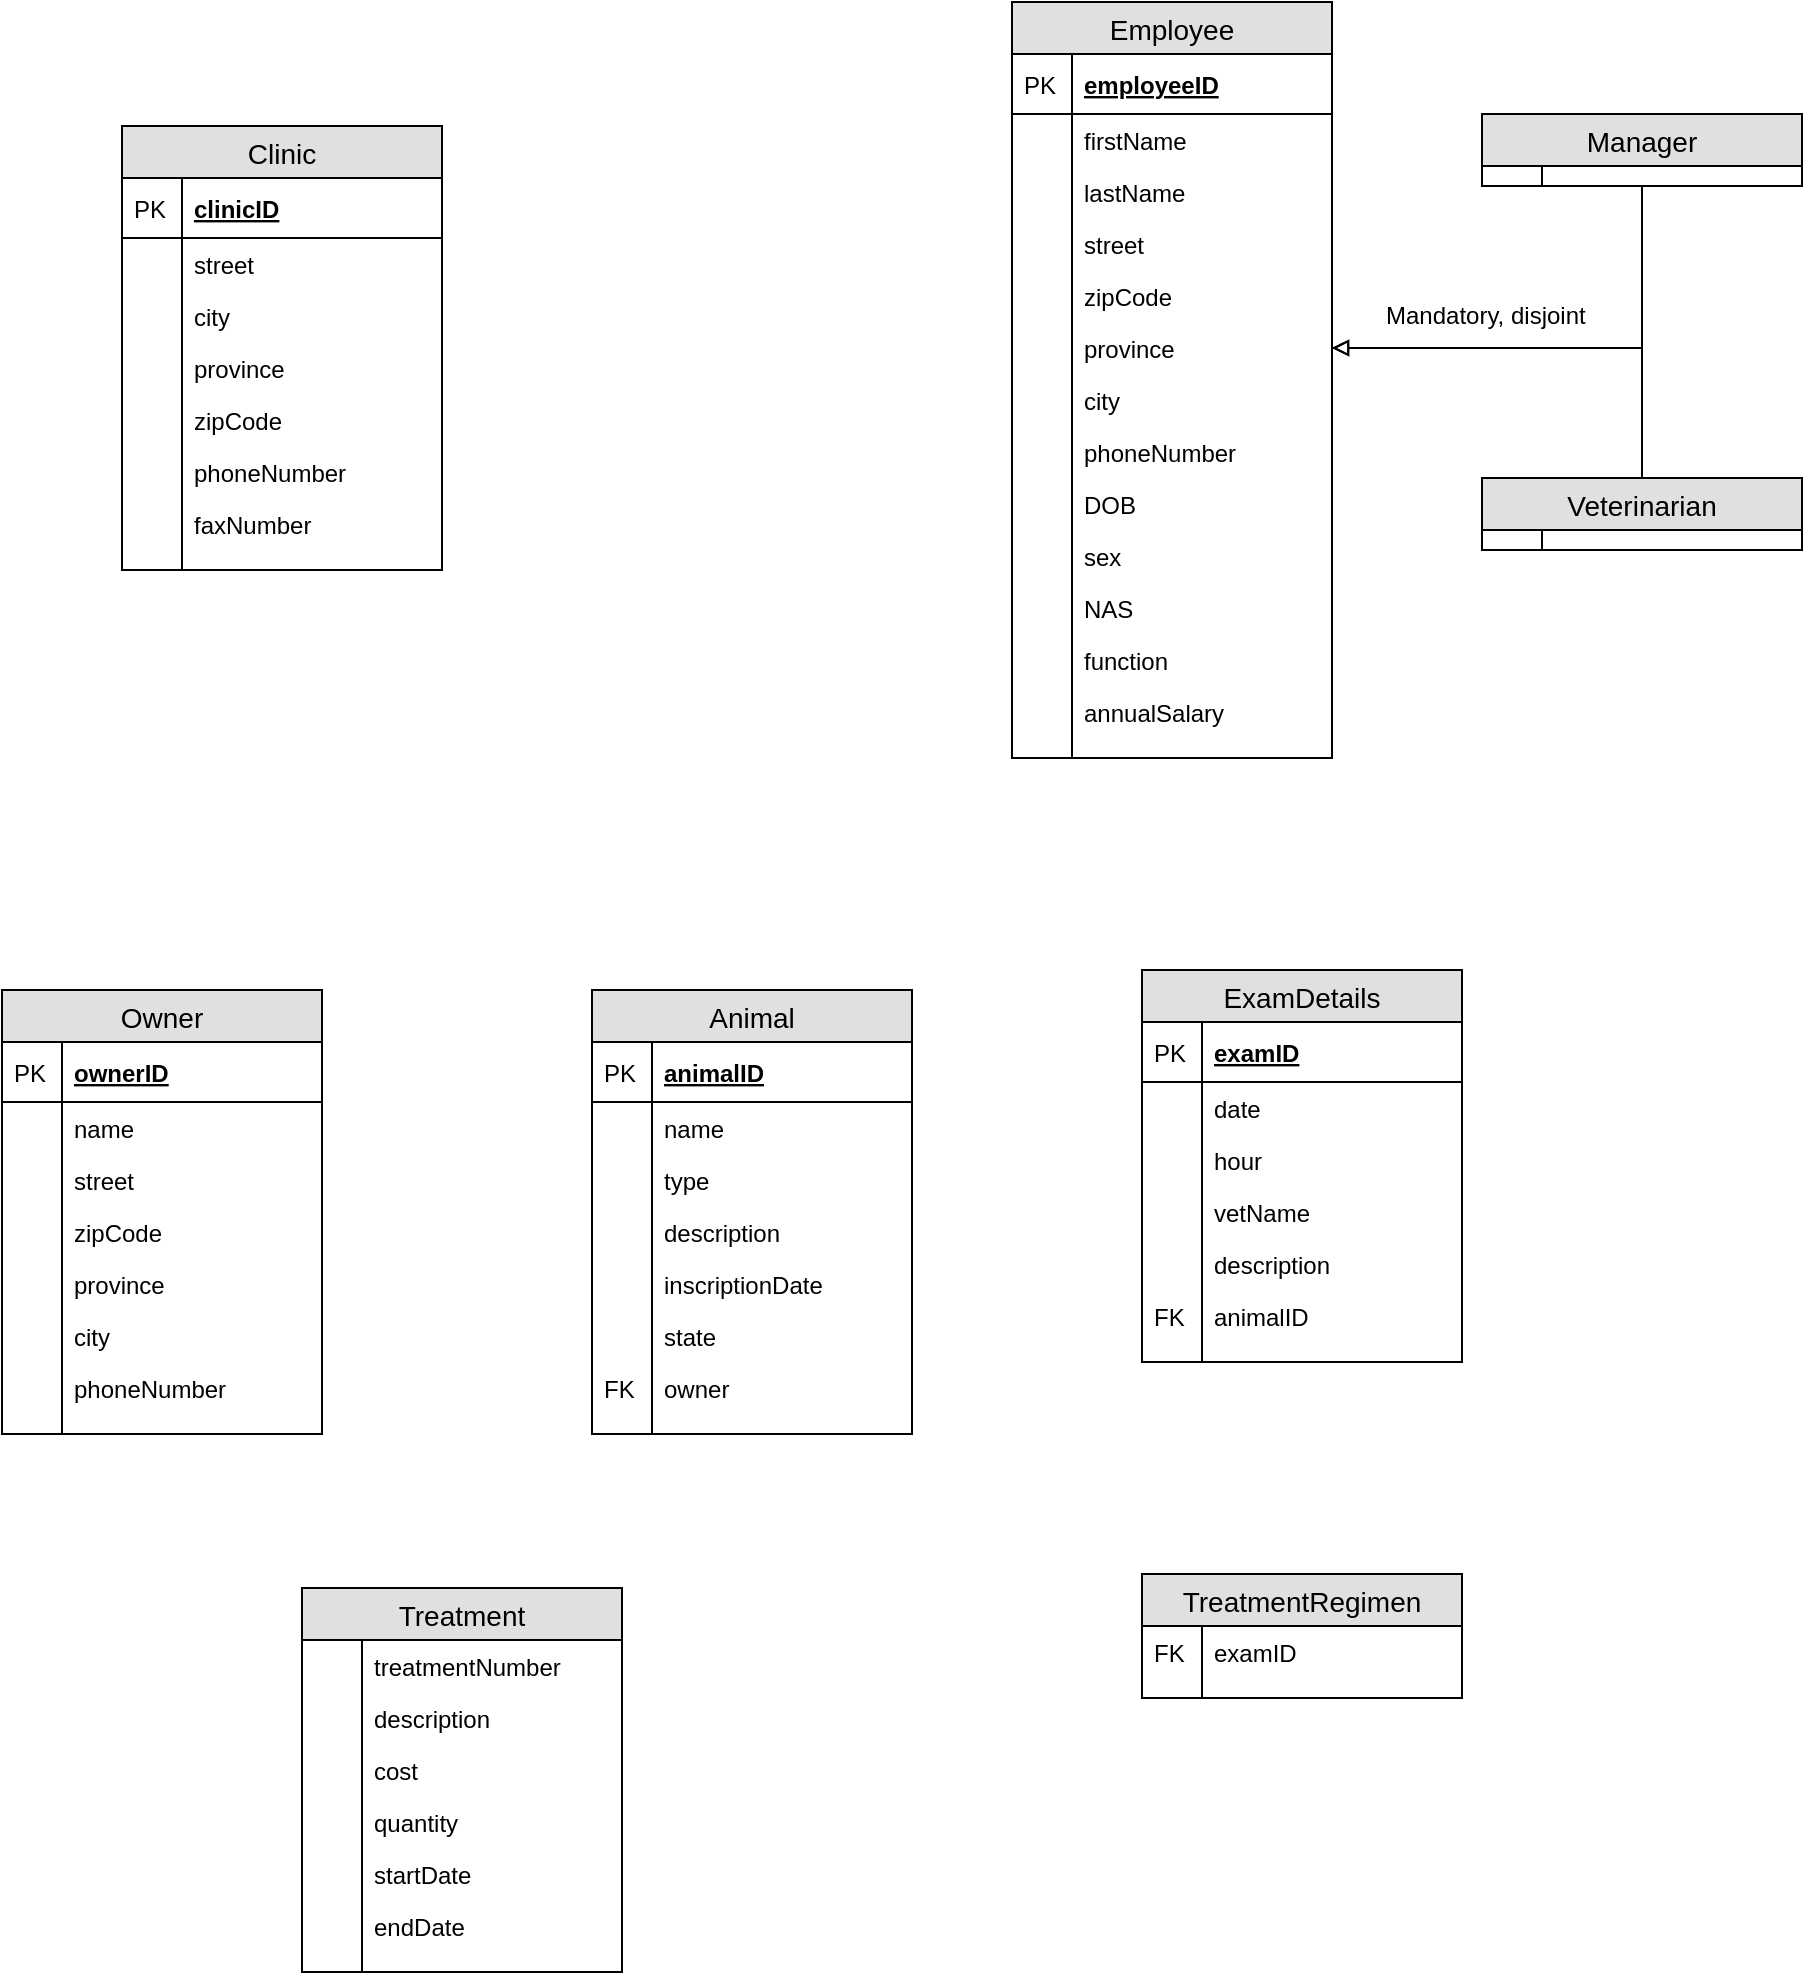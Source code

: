 <mxfile version="10.5.9" type="github"><diagram name="Page-1" id="2ca16b54-16f6-2749-3443-fa8db7711227"><mxGraphModel dx="1394" dy="811" grid="1" gridSize="10" guides="1" tooltips="1" connect="1" arrows="1" fold="1" page="1" pageScale="1" pageWidth="1100" pageHeight="850" background="#ffffff" math="0" shadow="0"><root><mxCell id="0"/><mxCell id="1" parent="0"/><mxCell id="NM40KZJ56kD3RxgdPv7q-42" value="Clinic" style="swimlane;fontStyle=0;childLayout=stackLayout;horizontal=1;startSize=26;fillColor=#e0e0e0;horizontalStack=0;resizeParent=1;resizeParentMax=0;resizeLast=0;collapsible=1;marginBottom=0;swimlaneFillColor=#ffffff;align=center;fontSize=14;" parent="1" vertex="1"><mxGeometry x="160" y="98" width="160" height="222" as="geometry"/></mxCell><mxCell id="NM40KZJ56kD3RxgdPv7q-43" value="clinicID" style="shape=partialRectangle;top=0;left=0;right=0;bottom=1;align=left;verticalAlign=middle;fillColor=none;spacingLeft=34;spacingRight=4;overflow=hidden;rotatable=0;points=[[0,0.5],[1,0.5]];portConstraint=eastwest;dropTarget=0;fontStyle=5;fontSize=12;" parent="NM40KZJ56kD3RxgdPv7q-42" vertex="1"><mxGeometry y="26" width="160" height="30" as="geometry"/></mxCell><mxCell id="NM40KZJ56kD3RxgdPv7q-44" value="PK" style="shape=partialRectangle;top=0;left=0;bottom=0;fillColor=none;align=left;verticalAlign=middle;spacingLeft=4;spacingRight=4;overflow=hidden;rotatable=0;points=[];portConstraint=eastwest;part=1;fontSize=12;" parent="NM40KZJ56kD3RxgdPv7q-43" vertex="1" connectable="0"><mxGeometry width="30" height="30" as="geometry"/></mxCell><mxCell id="NM40KZJ56kD3RxgdPv7q-45" value="street" style="shape=partialRectangle;top=0;left=0;right=0;bottom=0;align=left;verticalAlign=top;fillColor=none;spacingLeft=34;spacingRight=4;overflow=hidden;rotatable=0;points=[[0,0.5],[1,0.5]];portConstraint=eastwest;dropTarget=0;fontSize=12;" parent="NM40KZJ56kD3RxgdPv7q-42" vertex="1"><mxGeometry y="56" width="160" height="26" as="geometry"/></mxCell><mxCell id="NM40KZJ56kD3RxgdPv7q-46" value="" style="shape=partialRectangle;top=0;left=0;bottom=0;fillColor=none;align=left;verticalAlign=top;spacingLeft=4;spacingRight=4;overflow=hidden;rotatable=0;points=[];portConstraint=eastwest;part=1;fontSize=12;" parent="NM40KZJ56kD3RxgdPv7q-45" vertex="1" connectable="0"><mxGeometry width="30" height="26" as="geometry"/></mxCell><mxCell id="NM40KZJ56kD3RxgdPv7q-47" value="city" style="shape=partialRectangle;top=0;left=0;right=0;bottom=0;align=left;verticalAlign=top;fillColor=none;spacingLeft=34;spacingRight=4;overflow=hidden;rotatable=0;points=[[0,0.5],[1,0.5]];portConstraint=eastwest;dropTarget=0;fontSize=12;" parent="NM40KZJ56kD3RxgdPv7q-42" vertex="1"><mxGeometry y="82" width="160" height="26" as="geometry"/></mxCell><mxCell id="NM40KZJ56kD3RxgdPv7q-48" value="" style="shape=partialRectangle;top=0;left=0;bottom=0;fillColor=none;align=left;verticalAlign=top;spacingLeft=4;spacingRight=4;overflow=hidden;rotatable=0;points=[];portConstraint=eastwest;part=1;fontSize=12;" parent="NM40KZJ56kD3RxgdPv7q-47" vertex="1" connectable="0"><mxGeometry width="30" height="26" as="geometry"/></mxCell><mxCell id="NM40KZJ56kD3RxgdPv7q-49" value="province" style="shape=partialRectangle;top=0;left=0;right=0;bottom=0;align=left;verticalAlign=top;fillColor=none;spacingLeft=34;spacingRight=4;overflow=hidden;rotatable=0;points=[[0,0.5],[1,0.5]];portConstraint=eastwest;dropTarget=0;fontSize=12;" parent="NM40KZJ56kD3RxgdPv7q-42" vertex="1"><mxGeometry y="108" width="160" height="26" as="geometry"/></mxCell><mxCell id="NM40KZJ56kD3RxgdPv7q-50" value="" style="shape=partialRectangle;top=0;left=0;bottom=0;fillColor=none;align=left;verticalAlign=top;spacingLeft=4;spacingRight=4;overflow=hidden;rotatable=0;points=[];portConstraint=eastwest;part=1;fontSize=12;" parent="NM40KZJ56kD3RxgdPv7q-49" vertex="1" connectable="0"><mxGeometry width="30" height="26" as="geometry"/></mxCell><mxCell id="NM40KZJ56kD3RxgdPv7q-57" value="zipCode" style="shape=partialRectangle;top=0;left=0;right=0;bottom=0;align=left;verticalAlign=top;fillColor=none;spacingLeft=34;spacingRight=4;overflow=hidden;rotatable=0;points=[[0,0.5],[1,0.5]];portConstraint=eastwest;dropTarget=0;fontSize=12;" parent="NM40KZJ56kD3RxgdPv7q-42" vertex="1"><mxGeometry y="134" width="160" height="26" as="geometry"/></mxCell><mxCell id="NM40KZJ56kD3RxgdPv7q-58" value="" style="shape=partialRectangle;top=0;left=0;bottom=0;fillColor=none;align=left;verticalAlign=top;spacingLeft=4;spacingRight=4;overflow=hidden;rotatable=0;points=[];portConstraint=eastwest;part=1;fontSize=12;" parent="NM40KZJ56kD3RxgdPv7q-57" vertex="1" connectable="0"><mxGeometry width="30" height="26" as="geometry"/></mxCell><mxCell id="NM40KZJ56kD3RxgdPv7q-59" value="phoneNumber" style="shape=partialRectangle;top=0;left=0;right=0;bottom=0;align=left;verticalAlign=top;fillColor=none;spacingLeft=34;spacingRight=4;overflow=hidden;rotatable=0;points=[[0,0.5],[1,0.5]];portConstraint=eastwest;dropTarget=0;fontSize=12;" parent="NM40KZJ56kD3RxgdPv7q-42" vertex="1"><mxGeometry y="160" width="160" height="26" as="geometry"/></mxCell><mxCell id="NM40KZJ56kD3RxgdPv7q-60" value="" style="shape=partialRectangle;top=0;left=0;bottom=0;fillColor=none;align=left;verticalAlign=top;spacingLeft=4;spacingRight=4;overflow=hidden;rotatable=0;points=[];portConstraint=eastwest;part=1;fontSize=12;" parent="NM40KZJ56kD3RxgdPv7q-59" vertex="1" connectable="0"><mxGeometry width="30" height="26" as="geometry"/></mxCell><mxCell id="NM40KZJ56kD3RxgdPv7q-61" value="faxNumber" style="shape=partialRectangle;top=0;left=0;right=0;bottom=0;align=left;verticalAlign=top;fillColor=none;spacingLeft=34;spacingRight=4;overflow=hidden;rotatable=0;points=[[0,0.5],[1,0.5]];portConstraint=eastwest;dropTarget=0;fontSize=12;" parent="NM40KZJ56kD3RxgdPv7q-42" vertex="1"><mxGeometry y="186" width="160" height="26" as="geometry"/></mxCell><mxCell id="NM40KZJ56kD3RxgdPv7q-62" value="" style="shape=partialRectangle;top=0;left=0;bottom=0;fillColor=none;align=left;verticalAlign=top;spacingLeft=4;spacingRight=4;overflow=hidden;rotatable=0;points=[];portConstraint=eastwest;part=1;fontSize=12;" parent="NM40KZJ56kD3RxgdPv7q-61" vertex="1" connectable="0"><mxGeometry width="30" height="26" as="geometry"/></mxCell><mxCell id="NM40KZJ56kD3RxgdPv7q-51" value="" style="shape=partialRectangle;top=0;left=0;right=0;bottom=0;align=left;verticalAlign=top;fillColor=none;spacingLeft=34;spacingRight=4;overflow=hidden;rotatable=0;points=[[0,0.5],[1,0.5]];portConstraint=eastwest;dropTarget=0;fontSize=12;" parent="NM40KZJ56kD3RxgdPv7q-42" vertex="1"><mxGeometry y="212" width="160" height="10" as="geometry"/></mxCell><mxCell id="NM40KZJ56kD3RxgdPv7q-52" value="" style="shape=partialRectangle;top=0;left=0;bottom=0;fillColor=none;align=left;verticalAlign=top;spacingLeft=4;spacingRight=4;overflow=hidden;rotatable=0;points=[];portConstraint=eastwest;part=1;fontSize=12;" parent="NM40KZJ56kD3RxgdPv7q-51" vertex="1" connectable="0"><mxGeometry width="30" height="10" as="geometry"/></mxCell><mxCell id="NM40KZJ56kD3RxgdPv7q-63" value="Employee" style="swimlane;fontStyle=0;childLayout=stackLayout;horizontal=1;startSize=26;fillColor=#e0e0e0;horizontalStack=0;resizeParent=1;resizeParentMax=0;resizeLast=0;collapsible=1;marginBottom=0;swimlaneFillColor=#ffffff;align=center;fontSize=14;" parent="1" vertex="1"><mxGeometry x="605" y="36" width="160" height="378" as="geometry"/></mxCell><mxCell id="NM40KZJ56kD3RxgdPv7q-64" value="employeeID" style="shape=partialRectangle;top=0;left=0;right=0;bottom=1;align=left;verticalAlign=middle;fillColor=none;spacingLeft=34;spacingRight=4;overflow=hidden;rotatable=0;points=[[0,0.5],[1,0.5]];portConstraint=eastwest;dropTarget=0;fontStyle=5;fontSize=12;" parent="NM40KZJ56kD3RxgdPv7q-63" vertex="1"><mxGeometry y="26" width="160" height="30" as="geometry"/></mxCell><mxCell id="NM40KZJ56kD3RxgdPv7q-65" value="PK" style="shape=partialRectangle;top=0;left=0;bottom=0;fillColor=none;align=left;verticalAlign=middle;spacingLeft=4;spacingRight=4;overflow=hidden;rotatable=0;points=[];portConstraint=eastwest;part=1;fontSize=12;" parent="NM40KZJ56kD3RxgdPv7q-64" vertex="1" connectable="0"><mxGeometry width="30" height="30" as="geometry"/></mxCell><mxCell id="NM40KZJ56kD3RxgdPv7q-66" value="firstName" style="shape=partialRectangle;top=0;left=0;right=0;bottom=0;align=left;verticalAlign=top;fillColor=none;spacingLeft=34;spacingRight=4;overflow=hidden;rotatable=0;points=[[0,0.5],[1,0.5]];portConstraint=eastwest;dropTarget=0;fontSize=12;" parent="NM40KZJ56kD3RxgdPv7q-63" vertex="1"><mxGeometry y="56" width="160" height="26" as="geometry"/></mxCell><mxCell id="NM40KZJ56kD3RxgdPv7q-67" value="" style="shape=partialRectangle;top=0;left=0;bottom=0;fillColor=none;align=left;verticalAlign=top;spacingLeft=4;spacingRight=4;overflow=hidden;rotatable=0;points=[];portConstraint=eastwest;part=1;fontSize=12;" parent="NM40KZJ56kD3RxgdPv7q-66" vertex="1" connectable="0"><mxGeometry width="30" height="26" as="geometry"/></mxCell><mxCell id="NM40KZJ56kD3RxgdPv7q-68" value="lastName" style="shape=partialRectangle;top=0;left=0;right=0;bottom=0;align=left;verticalAlign=top;fillColor=none;spacingLeft=34;spacingRight=4;overflow=hidden;rotatable=0;points=[[0,0.5],[1,0.5]];portConstraint=eastwest;dropTarget=0;fontSize=12;" parent="NM40KZJ56kD3RxgdPv7q-63" vertex="1"><mxGeometry y="82" width="160" height="26" as="geometry"/></mxCell><mxCell id="NM40KZJ56kD3RxgdPv7q-69" value="" style="shape=partialRectangle;top=0;left=0;bottom=0;fillColor=none;align=left;verticalAlign=top;spacingLeft=4;spacingRight=4;overflow=hidden;rotatable=0;points=[];portConstraint=eastwest;part=1;fontSize=12;" parent="NM40KZJ56kD3RxgdPv7q-68" vertex="1" connectable="0"><mxGeometry width="30" height="26" as="geometry"/></mxCell><mxCell id="NM40KZJ56kD3RxgdPv7q-74" value="street" style="shape=partialRectangle;top=0;left=0;right=0;bottom=0;align=left;verticalAlign=top;fillColor=none;spacingLeft=34;spacingRight=4;overflow=hidden;rotatable=0;points=[[0,0.5],[1,0.5]];portConstraint=eastwest;dropTarget=0;fontSize=12;" parent="NM40KZJ56kD3RxgdPv7q-63" vertex="1"><mxGeometry y="108" width="160" height="26" as="geometry"/></mxCell><mxCell id="NM40KZJ56kD3RxgdPv7q-75" value="" style="shape=partialRectangle;top=0;left=0;bottom=0;fillColor=none;align=left;verticalAlign=top;spacingLeft=4;spacingRight=4;overflow=hidden;rotatable=0;points=[];portConstraint=eastwest;part=1;fontSize=12;" parent="NM40KZJ56kD3RxgdPv7q-74" vertex="1" connectable="0"><mxGeometry width="30" height="26" as="geometry"/></mxCell><mxCell id="NM40KZJ56kD3RxgdPv7q-80" value="zipCode" style="shape=partialRectangle;top=0;left=0;right=0;bottom=0;align=left;verticalAlign=top;fillColor=none;spacingLeft=34;spacingRight=4;overflow=hidden;rotatable=0;points=[[0,0.5],[1,0.5]];portConstraint=eastwest;dropTarget=0;fontSize=12;" parent="NM40KZJ56kD3RxgdPv7q-63" vertex="1"><mxGeometry y="134" width="160" height="26" as="geometry"/></mxCell><mxCell id="NM40KZJ56kD3RxgdPv7q-81" value="" style="shape=partialRectangle;top=0;left=0;bottom=0;fillColor=none;align=left;verticalAlign=top;spacingLeft=4;spacingRight=4;overflow=hidden;rotatable=0;points=[];portConstraint=eastwest;part=1;fontSize=12;" parent="NM40KZJ56kD3RxgdPv7q-80" vertex="1" connectable="0"><mxGeometry width="30" height="26" as="geometry"/></mxCell><mxCell id="NM40KZJ56kD3RxgdPv7q-78" value="province" style="shape=partialRectangle;top=0;left=0;right=0;bottom=0;align=left;verticalAlign=top;fillColor=none;spacingLeft=34;spacingRight=4;overflow=hidden;rotatable=0;points=[[0,0.5],[1,0.5]];portConstraint=eastwest;dropTarget=0;fontSize=12;" parent="NM40KZJ56kD3RxgdPv7q-63" vertex="1"><mxGeometry y="160" width="160" height="26" as="geometry"/></mxCell><mxCell id="NM40KZJ56kD3RxgdPv7q-79" value="" style="shape=partialRectangle;top=0;left=0;bottom=0;fillColor=none;align=left;verticalAlign=top;spacingLeft=4;spacingRight=4;overflow=hidden;rotatable=0;points=[];portConstraint=eastwest;part=1;fontSize=12;" parent="NM40KZJ56kD3RxgdPv7q-78" vertex="1" connectable="0"><mxGeometry width="30" height="26" as="geometry"/></mxCell><mxCell id="NM40KZJ56kD3RxgdPv7q-76" value="city" style="shape=partialRectangle;top=0;left=0;right=0;bottom=0;align=left;verticalAlign=top;fillColor=none;spacingLeft=34;spacingRight=4;overflow=hidden;rotatable=0;points=[[0,0.5],[1,0.5]];portConstraint=eastwest;dropTarget=0;fontSize=12;" parent="NM40KZJ56kD3RxgdPv7q-63" vertex="1"><mxGeometry y="186" width="160" height="26" as="geometry"/></mxCell><mxCell id="NM40KZJ56kD3RxgdPv7q-77" value="" style="shape=partialRectangle;top=0;left=0;bottom=0;fillColor=none;align=left;verticalAlign=top;spacingLeft=4;spacingRight=4;overflow=hidden;rotatable=0;points=[];portConstraint=eastwest;part=1;fontSize=12;" parent="NM40KZJ56kD3RxgdPv7q-76" vertex="1" connectable="0"><mxGeometry width="30" height="26" as="geometry"/></mxCell><mxCell id="NM40KZJ56kD3RxgdPv7q-70" value="phoneNumber" style="shape=partialRectangle;top=0;left=0;right=0;bottom=0;align=left;verticalAlign=top;fillColor=none;spacingLeft=34;spacingRight=4;overflow=hidden;rotatable=0;points=[[0,0.5],[1,0.5]];portConstraint=eastwest;dropTarget=0;fontSize=12;" parent="NM40KZJ56kD3RxgdPv7q-63" vertex="1"><mxGeometry y="212" width="160" height="26" as="geometry"/></mxCell><mxCell id="NM40KZJ56kD3RxgdPv7q-71" value="" style="shape=partialRectangle;top=0;left=0;bottom=0;fillColor=none;align=left;verticalAlign=top;spacingLeft=4;spacingRight=4;overflow=hidden;rotatable=0;points=[];portConstraint=eastwest;part=1;fontSize=12;" parent="NM40KZJ56kD3RxgdPv7q-70" vertex="1" connectable="0"><mxGeometry width="30" height="26" as="geometry"/></mxCell><mxCell id="NM40KZJ56kD3RxgdPv7q-82" value="DOB" style="shape=partialRectangle;top=0;left=0;right=0;bottom=0;align=left;verticalAlign=top;fillColor=none;spacingLeft=34;spacingRight=4;overflow=hidden;rotatable=0;points=[[0,0.5],[1,0.5]];portConstraint=eastwest;dropTarget=0;fontSize=12;" parent="NM40KZJ56kD3RxgdPv7q-63" vertex="1"><mxGeometry y="238" width="160" height="26" as="geometry"/></mxCell><mxCell id="NM40KZJ56kD3RxgdPv7q-83" value="" style="shape=partialRectangle;top=0;left=0;bottom=0;fillColor=none;align=left;verticalAlign=top;spacingLeft=4;spacingRight=4;overflow=hidden;rotatable=0;points=[];portConstraint=eastwest;part=1;fontSize=12;" parent="NM40KZJ56kD3RxgdPv7q-82" vertex="1" connectable="0"><mxGeometry width="30" height="26" as="geometry"/></mxCell><mxCell id="NM40KZJ56kD3RxgdPv7q-84" value="sex" style="shape=partialRectangle;top=0;left=0;right=0;bottom=0;align=left;verticalAlign=top;fillColor=none;spacingLeft=34;spacingRight=4;overflow=hidden;rotatable=0;points=[[0,0.5],[1,0.5]];portConstraint=eastwest;dropTarget=0;fontSize=12;" parent="NM40KZJ56kD3RxgdPv7q-63" vertex="1"><mxGeometry y="264" width="160" height="26" as="geometry"/></mxCell><mxCell id="NM40KZJ56kD3RxgdPv7q-85" value="" style="shape=partialRectangle;top=0;left=0;bottom=0;fillColor=none;align=left;verticalAlign=top;spacingLeft=4;spacingRight=4;overflow=hidden;rotatable=0;points=[];portConstraint=eastwest;part=1;fontSize=12;" parent="NM40KZJ56kD3RxgdPv7q-84" vertex="1" connectable="0"><mxGeometry width="30" height="26" as="geometry"/></mxCell><mxCell id="NM40KZJ56kD3RxgdPv7q-86" value="NAS" style="shape=partialRectangle;top=0;left=0;right=0;bottom=0;align=left;verticalAlign=top;fillColor=none;spacingLeft=34;spacingRight=4;overflow=hidden;rotatable=0;points=[[0,0.5],[1,0.5]];portConstraint=eastwest;dropTarget=0;fontSize=12;" parent="NM40KZJ56kD3RxgdPv7q-63" vertex="1"><mxGeometry y="290" width="160" height="26" as="geometry"/></mxCell><mxCell id="NM40KZJ56kD3RxgdPv7q-87" value="" style="shape=partialRectangle;top=0;left=0;bottom=0;fillColor=none;align=left;verticalAlign=top;spacingLeft=4;spacingRight=4;overflow=hidden;rotatable=0;points=[];portConstraint=eastwest;part=1;fontSize=12;" parent="NM40KZJ56kD3RxgdPv7q-86" vertex="1" connectable="0"><mxGeometry width="30" height="26" as="geometry"/></mxCell><mxCell id="NM40KZJ56kD3RxgdPv7q-88" value="function" style="shape=partialRectangle;top=0;left=0;right=0;bottom=0;align=left;verticalAlign=top;fillColor=none;spacingLeft=34;spacingRight=4;overflow=hidden;rotatable=0;points=[[0,0.5],[1,0.5]];portConstraint=eastwest;dropTarget=0;fontSize=12;" parent="NM40KZJ56kD3RxgdPv7q-63" vertex="1"><mxGeometry y="316" width="160" height="26" as="geometry"/></mxCell><mxCell id="NM40KZJ56kD3RxgdPv7q-89" value="" style="shape=partialRectangle;top=0;left=0;bottom=0;fillColor=none;align=left;verticalAlign=top;spacingLeft=4;spacingRight=4;overflow=hidden;rotatable=0;points=[];portConstraint=eastwest;part=1;fontSize=12;" parent="NM40KZJ56kD3RxgdPv7q-88" vertex="1" connectable="0"><mxGeometry width="30" height="26" as="geometry"/></mxCell><mxCell id="NM40KZJ56kD3RxgdPv7q-90" value="annualSalary" style="shape=partialRectangle;top=0;left=0;right=0;bottom=0;align=left;verticalAlign=top;fillColor=none;spacingLeft=34;spacingRight=4;overflow=hidden;rotatable=0;points=[[0,0.5],[1,0.5]];portConstraint=eastwest;dropTarget=0;fontSize=12;" parent="NM40KZJ56kD3RxgdPv7q-63" vertex="1"><mxGeometry y="342" width="160" height="26" as="geometry"/></mxCell><mxCell id="NM40KZJ56kD3RxgdPv7q-91" value="" style="shape=partialRectangle;top=0;left=0;bottom=0;fillColor=none;align=left;verticalAlign=top;spacingLeft=4;spacingRight=4;overflow=hidden;rotatable=0;points=[];portConstraint=eastwest;part=1;fontSize=12;" parent="NM40KZJ56kD3RxgdPv7q-90" vertex="1" connectable="0"><mxGeometry width="30" height="26" as="geometry"/></mxCell><mxCell id="NM40KZJ56kD3RxgdPv7q-72" value="" style="shape=partialRectangle;top=0;left=0;right=0;bottom=0;align=left;verticalAlign=top;fillColor=none;spacingLeft=34;spacingRight=4;overflow=hidden;rotatable=0;points=[[0,0.5],[1,0.5]];portConstraint=eastwest;dropTarget=0;fontSize=12;" parent="NM40KZJ56kD3RxgdPv7q-63" vertex="1"><mxGeometry y="368" width="160" height="10" as="geometry"/></mxCell><mxCell id="NM40KZJ56kD3RxgdPv7q-73" value="" style="shape=partialRectangle;top=0;left=0;bottom=0;fillColor=none;align=left;verticalAlign=top;spacingLeft=4;spacingRight=4;overflow=hidden;rotatable=0;points=[];portConstraint=eastwest;part=1;fontSize=12;" parent="NM40KZJ56kD3RxgdPv7q-72" vertex="1" connectable="0"><mxGeometry width="30" height="10" as="geometry"/></mxCell><mxCell id="NM40KZJ56kD3RxgdPv7q-92" value="Owner" style="swimlane;fontStyle=0;childLayout=stackLayout;horizontal=1;startSize=26;fillColor=#e0e0e0;horizontalStack=0;resizeParent=1;resizeParentMax=0;resizeLast=0;collapsible=1;marginBottom=0;swimlaneFillColor=#ffffff;align=center;fontSize=14;" parent="1" vertex="1"><mxGeometry x="100" y="530" width="160" height="222" as="geometry"/></mxCell><mxCell id="NM40KZJ56kD3RxgdPv7q-93" value="ownerID" style="shape=partialRectangle;top=0;left=0;right=0;bottom=1;align=left;verticalAlign=middle;fillColor=none;spacingLeft=34;spacingRight=4;overflow=hidden;rotatable=0;points=[[0,0.5],[1,0.5]];portConstraint=eastwest;dropTarget=0;fontStyle=5;fontSize=12;" parent="NM40KZJ56kD3RxgdPv7q-92" vertex="1"><mxGeometry y="26" width="160" height="30" as="geometry"/></mxCell><mxCell id="NM40KZJ56kD3RxgdPv7q-94" value="PK" style="shape=partialRectangle;top=0;left=0;bottom=0;fillColor=none;align=left;verticalAlign=middle;spacingLeft=4;spacingRight=4;overflow=hidden;rotatable=0;points=[];portConstraint=eastwest;part=1;fontSize=12;" parent="NM40KZJ56kD3RxgdPv7q-93" vertex="1" connectable="0"><mxGeometry width="30" height="30" as="geometry"/></mxCell><mxCell id="NM40KZJ56kD3RxgdPv7q-95" value="name" style="shape=partialRectangle;top=0;left=0;right=0;bottom=0;align=left;verticalAlign=top;fillColor=none;spacingLeft=34;spacingRight=4;overflow=hidden;rotatable=0;points=[[0,0.5],[1,0.5]];portConstraint=eastwest;dropTarget=0;fontSize=12;" parent="NM40KZJ56kD3RxgdPv7q-92" vertex="1"><mxGeometry y="56" width="160" height="26" as="geometry"/></mxCell><mxCell id="NM40KZJ56kD3RxgdPv7q-96" value="" style="shape=partialRectangle;top=0;left=0;bottom=0;fillColor=none;align=left;verticalAlign=top;spacingLeft=4;spacingRight=4;overflow=hidden;rotatable=0;points=[];portConstraint=eastwest;part=1;fontSize=12;" parent="NM40KZJ56kD3RxgdPv7q-95" vertex="1" connectable="0"><mxGeometry width="30" height="26" as="geometry"/></mxCell><mxCell id="NM40KZJ56kD3RxgdPv7q-103" value="street" style="shape=partialRectangle;top=0;left=0;right=0;bottom=0;align=left;verticalAlign=top;fillColor=none;spacingLeft=34;spacingRight=4;overflow=hidden;rotatable=0;points=[[0,0.5],[1,0.5]];portConstraint=eastwest;dropTarget=0;fontSize=12;" parent="NM40KZJ56kD3RxgdPv7q-92" vertex="1"><mxGeometry y="82" width="160" height="26" as="geometry"/></mxCell><mxCell id="NM40KZJ56kD3RxgdPv7q-104" value="" style="shape=partialRectangle;top=0;left=0;bottom=0;fillColor=none;align=left;verticalAlign=top;spacingLeft=4;spacingRight=4;overflow=hidden;rotatable=0;points=[];portConstraint=eastwest;part=1;fontSize=12;" parent="NM40KZJ56kD3RxgdPv7q-103" vertex="1" connectable="0"><mxGeometry width="30" height="26" as="geometry"/></mxCell><mxCell id="NM40KZJ56kD3RxgdPv7q-109" value="zipCode" style="shape=partialRectangle;top=0;left=0;right=0;bottom=0;align=left;verticalAlign=top;fillColor=none;spacingLeft=34;spacingRight=4;overflow=hidden;rotatable=0;points=[[0,0.5],[1,0.5]];portConstraint=eastwest;dropTarget=0;fontSize=12;" parent="NM40KZJ56kD3RxgdPv7q-92" vertex="1"><mxGeometry y="108" width="160" height="26" as="geometry"/></mxCell><mxCell id="NM40KZJ56kD3RxgdPv7q-110" value="" style="shape=partialRectangle;top=0;left=0;bottom=0;fillColor=none;align=left;verticalAlign=top;spacingLeft=4;spacingRight=4;overflow=hidden;rotatable=0;points=[];portConstraint=eastwest;part=1;fontSize=12;" parent="NM40KZJ56kD3RxgdPv7q-109" vertex="1" connectable="0"><mxGeometry width="30" height="26" as="geometry"/></mxCell><mxCell id="NM40KZJ56kD3RxgdPv7q-107" value="province" style="shape=partialRectangle;top=0;left=0;right=0;bottom=0;align=left;verticalAlign=top;fillColor=none;spacingLeft=34;spacingRight=4;overflow=hidden;rotatable=0;points=[[0,0.5],[1,0.5]];portConstraint=eastwest;dropTarget=0;fontSize=12;" parent="NM40KZJ56kD3RxgdPv7q-92" vertex="1"><mxGeometry y="134" width="160" height="26" as="geometry"/></mxCell><mxCell id="NM40KZJ56kD3RxgdPv7q-108" value="" style="shape=partialRectangle;top=0;left=0;bottom=0;fillColor=none;align=left;verticalAlign=top;spacingLeft=4;spacingRight=4;overflow=hidden;rotatable=0;points=[];portConstraint=eastwest;part=1;fontSize=12;" parent="NM40KZJ56kD3RxgdPv7q-107" vertex="1" connectable="0"><mxGeometry width="30" height="26" as="geometry"/></mxCell><mxCell id="NM40KZJ56kD3RxgdPv7q-105" value="city" style="shape=partialRectangle;top=0;left=0;right=0;bottom=0;align=left;verticalAlign=top;fillColor=none;spacingLeft=34;spacingRight=4;overflow=hidden;rotatable=0;points=[[0,0.5],[1,0.5]];portConstraint=eastwest;dropTarget=0;fontSize=12;" parent="NM40KZJ56kD3RxgdPv7q-92" vertex="1"><mxGeometry y="160" width="160" height="26" as="geometry"/></mxCell><mxCell id="NM40KZJ56kD3RxgdPv7q-106" value="" style="shape=partialRectangle;top=0;left=0;bottom=0;fillColor=none;align=left;verticalAlign=top;spacingLeft=4;spacingRight=4;overflow=hidden;rotatable=0;points=[];portConstraint=eastwest;part=1;fontSize=12;" parent="NM40KZJ56kD3RxgdPv7q-105" vertex="1" connectable="0"><mxGeometry width="30" height="26" as="geometry"/></mxCell><mxCell id="NM40KZJ56kD3RxgdPv7q-99" value="phoneNumber" style="shape=partialRectangle;top=0;left=0;right=0;bottom=0;align=left;verticalAlign=top;fillColor=none;spacingLeft=34;spacingRight=4;overflow=hidden;rotatable=0;points=[[0,0.5],[1,0.5]];portConstraint=eastwest;dropTarget=0;fontSize=12;" parent="NM40KZJ56kD3RxgdPv7q-92" vertex="1"><mxGeometry y="186" width="160" height="26" as="geometry"/></mxCell><mxCell id="NM40KZJ56kD3RxgdPv7q-100" value="" style="shape=partialRectangle;top=0;left=0;bottom=0;fillColor=none;align=left;verticalAlign=top;spacingLeft=4;spacingRight=4;overflow=hidden;rotatable=0;points=[];portConstraint=eastwest;part=1;fontSize=12;" parent="NM40KZJ56kD3RxgdPv7q-99" vertex="1" connectable="0"><mxGeometry width="30" height="26" as="geometry"/></mxCell><mxCell id="NM40KZJ56kD3RxgdPv7q-101" value="" style="shape=partialRectangle;top=0;left=0;right=0;bottom=0;align=left;verticalAlign=top;fillColor=none;spacingLeft=34;spacingRight=4;overflow=hidden;rotatable=0;points=[[0,0.5],[1,0.5]];portConstraint=eastwest;dropTarget=0;fontSize=12;" parent="NM40KZJ56kD3RxgdPv7q-92" vertex="1"><mxGeometry y="212" width="160" height="10" as="geometry"/></mxCell><mxCell id="NM40KZJ56kD3RxgdPv7q-102" value="" style="shape=partialRectangle;top=0;left=0;bottom=0;fillColor=none;align=left;verticalAlign=top;spacingLeft=4;spacingRight=4;overflow=hidden;rotatable=0;points=[];portConstraint=eastwest;part=1;fontSize=12;" parent="NM40KZJ56kD3RxgdPv7q-101" vertex="1" connectable="0"><mxGeometry width="30" height="10" as="geometry"/></mxCell><mxCell id="NM40KZJ56kD3RxgdPv7q-111" value="Animal" style="swimlane;fontStyle=0;childLayout=stackLayout;horizontal=1;startSize=26;fillColor=#e0e0e0;horizontalStack=0;resizeParent=1;resizeParentMax=0;resizeLast=0;collapsible=1;marginBottom=0;swimlaneFillColor=#ffffff;align=center;fontSize=14;" parent="1" vertex="1"><mxGeometry x="395" y="530" width="160" height="222" as="geometry"/></mxCell><mxCell id="NM40KZJ56kD3RxgdPv7q-112" value="animalID" style="shape=partialRectangle;top=0;left=0;right=0;bottom=1;align=left;verticalAlign=middle;fillColor=none;spacingLeft=34;spacingRight=4;overflow=hidden;rotatable=0;points=[[0,0.5],[1,0.5]];portConstraint=eastwest;dropTarget=0;fontStyle=5;fontSize=12;" parent="NM40KZJ56kD3RxgdPv7q-111" vertex="1"><mxGeometry y="26" width="160" height="30" as="geometry"/></mxCell><mxCell id="NM40KZJ56kD3RxgdPv7q-113" value="PK" style="shape=partialRectangle;top=0;left=0;bottom=0;fillColor=none;align=left;verticalAlign=middle;spacingLeft=4;spacingRight=4;overflow=hidden;rotatable=0;points=[];portConstraint=eastwest;part=1;fontSize=12;" parent="NM40KZJ56kD3RxgdPv7q-112" vertex="1" connectable="0"><mxGeometry width="30" height="30" as="geometry"/></mxCell><mxCell id="NM40KZJ56kD3RxgdPv7q-114" value="name" style="shape=partialRectangle;top=0;left=0;right=0;bottom=0;align=left;verticalAlign=top;fillColor=none;spacingLeft=34;spacingRight=4;overflow=hidden;rotatable=0;points=[[0,0.5],[1,0.5]];portConstraint=eastwest;dropTarget=0;fontSize=12;" parent="NM40KZJ56kD3RxgdPv7q-111" vertex="1"><mxGeometry y="56" width="160" height="26" as="geometry"/></mxCell><mxCell id="NM40KZJ56kD3RxgdPv7q-115" value="" style="shape=partialRectangle;top=0;left=0;bottom=0;fillColor=none;align=left;verticalAlign=top;spacingLeft=4;spacingRight=4;overflow=hidden;rotatable=0;points=[];portConstraint=eastwest;part=1;fontSize=12;" parent="NM40KZJ56kD3RxgdPv7q-114" vertex="1" connectable="0"><mxGeometry width="30" height="26" as="geometry"/></mxCell><mxCell id="NM40KZJ56kD3RxgdPv7q-116" value="type" style="shape=partialRectangle;top=0;left=0;right=0;bottom=0;align=left;verticalAlign=top;fillColor=none;spacingLeft=34;spacingRight=4;overflow=hidden;rotatable=0;points=[[0,0.5],[1,0.5]];portConstraint=eastwest;dropTarget=0;fontSize=12;" parent="NM40KZJ56kD3RxgdPv7q-111" vertex="1"><mxGeometry y="82" width="160" height="26" as="geometry"/></mxCell><mxCell id="NM40KZJ56kD3RxgdPv7q-117" value="" style="shape=partialRectangle;top=0;left=0;bottom=0;fillColor=none;align=left;verticalAlign=top;spacingLeft=4;spacingRight=4;overflow=hidden;rotatable=0;points=[];portConstraint=eastwest;part=1;fontSize=12;" parent="NM40KZJ56kD3RxgdPv7q-116" vertex="1" connectable="0"><mxGeometry width="30" height="26" as="geometry"/></mxCell><mxCell id="NM40KZJ56kD3RxgdPv7q-118" value="description" style="shape=partialRectangle;top=0;left=0;right=0;bottom=0;align=left;verticalAlign=top;fillColor=none;spacingLeft=34;spacingRight=4;overflow=hidden;rotatable=0;points=[[0,0.5],[1,0.5]];portConstraint=eastwest;dropTarget=0;fontSize=12;" parent="NM40KZJ56kD3RxgdPv7q-111" vertex="1"><mxGeometry y="108" width="160" height="26" as="geometry"/></mxCell><mxCell id="NM40KZJ56kD3RxgdPv7q-119" value="" style="shape=partialRectangle;top=0;left=0;bottom=0;fillColor=none;align=left;verticalAlign=top;spacingLeft=4;spacingRight=4;overflow=hidden;rotatable=0;points=[];portConstraint=eastwest;part=1;fontSize=12;" parent="NM40KZJ56kD3RxgdPv7q-118" vertex="1" connectable="0"><mxGeometry width="30" height="26" as="geometry"/></mxCell><mxCell id="NM40KZJ56kD3RxgdPv7q-122" value="inscriptionDate" style="shape=partialRectangle;top=0;left=0;right=0;bottom=0;align=left;verticalAlign=top;fillColor=none;spacingLeft=34;spacingRight=4;overflow=hidden;rotatable=0;points=[[0,0.5],[1,0.5]];portConstraint=eastwest;dropTarget=0;fontSize=12;" parent="NM40KZJ56kD3RxgdPv7q-111" vertex="1"><mxGeometry y="134" width="160" height="26" as="geometry"/></mxCell><mxCell id="NM40KZJ56kD3RxgdPv7q-123" value="" style="shape=partialRectangle;top=0;left=0;bottom=0;fillColor=none;align=left;verticalAlign=top;spacingLeft=4;spacingRight=4;overflow=hidden;rotatable=0;points=[];portConstraint=eastwest;part=1;fontSize=12;" parent="NM40KZJ56kD3RxgdPv7q-122" vertex="1" connectable="0"><mxGeometry width="30" height="26" as="geometry"/></mxCell><mxCell id="NM40KZJ56kD3RxgdPv7q-124" value="state" style="shape=partialRectangle;top=0;left=0;right=0;bottom=0;align=left;verticalAlign=top;fillColor=none;spacingLeft=34;spacingRight=4;overflow=hidden;rotatable=0;points=[[0,0.5],[1,0.5]];portConstraint=eastwest;dropTarget=0;fontSize=12;" parent="NM40KZJ56kD3RxgdPv7q-111" vertex="1"><mxGeometry y="160" width="160" height="26" as="geometry"/></mxCell><mxCell id="NM40KZJ56kD3RxgdPv7q-125" value="" style="shape=partialRectangle;top=0;left=0;bottom=0;fillColor=none;align=left;verticalAlign=top;spacingLeft=4;spacingRight=4;overflow=hidden;rotatable=0;points=[];portConstraint=eastwest;part=1;fontSize=12;" parent="NM40KZJ56kD3RxgdPv7q-124" vertex="1" connectable="0"><mxGeometry width="30" height="26" as="geometry"/></mxCell><mxCell id="NM40KZJ56kD3RxgdPv7q-126" value="owner" style="shape=partialRectangle;top=0;left=0;right=0;bottom=0;align=left;verticalAlign=top;fillColor=none;spacingLeft=34;spacingRight=4;overflow=hidden;rotatable=0;points=[[0,0.5],[1,0.5]];portConstraint=eastwest;dropTarget=0;fontSize=12;" parent="NM40KZJ56kD3RxgdPv7q-111" vertex="1"><mxGeometry y="186" width="160" height="26" as="geometry"/></mxCell><mxCell id="NM40KZJ56kD3RxgdPv7q-127" value="FK" style="shape=partialRectangle;top=0;left=0;bottom=0;fillColor=none;align=left;verticalAlign=top;spacingLeft=4;spacingRight=4;overflow=hidden;rotatable=0;points=[];portConstraint=eastwest;part=1;fontSize=12;" parent="NM40KZJ56kD3RxgdPv7q-126" vertex="1" connectable="0"><mxGeometry width="30" height="26" as="geometry"/></mxCell><mxCell id="NM40KZJ56kD3RxgdPv7q-120" value="" style="shape=partialRectangle;top=0;left=0;right=0;bottom=0;align=left;verticalAlign=top;fillColor=none;spacingLeft=34;spacingRight=4;overflow=hidden;rotatable=0;points=[[0,0.5],[1,0.5]];portConstraint=eastwest;dropTarget=0;fontSize=12;" parent="NM40KZJ56kD3RxgdPv7q-111" vertex="1"><mxGeometry y="212" width="160" height="10" as="geometry"/></mxCell><mxCell id="NM40KZJ56kD3RxgdPv7q-121" value="" style="shape=partialRectangle;top=0;left=0;bottom=0;fillColor=none;align=left;verticalAlign=top;spacingLeft=4;spacingRight=4;overflow=hidden;rotatable=0;points=[];portConstraint=eastwest;part=1;fontSize=12;" parent="NM40KZJ56kD3RxgdPv7q-120" vertex="1" connectable="0"><mxGeometry width="30" height="10" as="geometry"/></mxCell><mxCell id="NM40KZJ56kD3RxgdPv7q-128" value="ExamDetails" style="swimlane;fontStyle=0;childLayout=stackLayout;horizontal=1;startSize=26;fillColor=#e0e0e0;horizontalStack=0;resizeParent=1;resizeParentMax=0;resizeLast=0;collapsible=1;marginBottom=0;swimlaneFillColor=#ffffff;align=center;fontSize=14;" parent="1" vertex="1"><mxGeometry x="670" y="520" width="160" height="196" as="geometry"/></mxCell><mxCell id="NM40KZJ56kD3RxgdPv7q-129" value="examID" style="shape=partialRectangle;top=0;left=0;right=0;bottom=1;align=left;verticalAlign=middle;fillColor=none;spacingLeft=34;spacingRight=4;overflow=hidden;rotatable=0;points=[[0,0.5],[1,0.5]];portConstraint=eastwest;dropTarget=0;fontStyle=5;fontSize=12;" parent="NM40KZJ56kD3RxgdPv7q-128" vertex="1"><mxGeometry y="26" width="160" height="30" as="geometry"/></mxCell><mxCell id="NM40KZJ56kD3RxgdPv7q-130" value="PK" style="shape=partialRectangle;top=0;left=0;bottom=0;fillColor=none;align=left;verticalAlign=middle;spacingLeft=4;spacingRight=4;overflow=hidden;rotatable=0;points=[];portConstraint=eastwest;part=1;fontSize=12;" parent="NM40KZJ56kD3RxgdPv7q-129" vertex="1" connectable="0"><mxGeometry width="30" height="30" as="geometry"/></mxCell><mxCell id="NM40KZJ56kD3RxgdPv7q-131" value="date" style="shape=partialRectangle;top=0;left=0;right=0;bottom=0;align=left;verticalAlign=top;fillColor=none;spacingLeft=34;spacingRight=4;overflow=hidden;rotatable=0;points=[[0,0.5],[1,0.5]];portConstraint=eastwest;dropTarget=0;fontSize=12;" parent="NM40KZJ56kD3RxgdPv7q-128" vertex="1"><mxGeometry y="56" width="160" height="26" as="geometry"/></mxCell><mxCell id="NM40KZJ56kD3RxgdPv7q-132" value="" style="shape=partialRectangle;top=0;left=0;bottom=0;fillColor=none;align=left;verticalAlign=top;spacingLeft=4;spacingRight=4;overflow=hidden;rotatable=0;points=[];portConstraint=eastwest;part=1;fontSize=12;" parent="NM40KZJ56kD3RxgdPv7q-131" vertex="1" connectable="0"><mxGeometry width="30" height="26" as="geometry"/></mxCell><mxCell id="NM40KZJ56kD3RxgdPv7q-133" value="hour" style="shape=partialRectangle;top=0;left=0;right=0;bottom=0;align=left;verticalAlign=top;fillColor=none;spacingLeft=34;spacingRight=4;overflow=hidden;rotatable=0;points=[[0,0.5],[1,0.5]];portConstraint=eastwest;dropTarget=0;fontSize=12;" parent="NM40KZJ56kD3RxgdPv7q-128" vertex="1"><mxGeometry y="82" width="160" height="26" as="geometry"/></mxCell><mxCell id="NM40KZJ56kD3RxgdPv7q-134" value="" style="shape=partialRectangle;top=0;left=0;bottom=0;fillColor=none;align=left;verticalAlign=top;spacingLeft=4;spacingRight=4;overflow=hidden;rotatable=0;points=[];portConstraint=eastwest;part=1;fontSize=12;" parent="NM40KZJ56kD3RxgdPv7q-133" vertex="1" connectable="0"><mxGeometry width="30" height="26" as="geometry"/></mxCell><mxCell id="NM40KZJ56kD3RxgdPv7q-135" value="vetName" style="shape=partialRectangle;top=0;left=0;right=0;bottom=0;align=left;verticalAlign=top;fillColor=none;spacingLeft=34;spacingRight=4;overflow=hidden;rotatable=0;points=[[0,0.5],[1,0.5]];portConstraint=eastwest;dropTarget=0;fontSize=12;" parent="NM40KZJ56kD3RxgdPv7q-128" vertex="1"><mxGeometry y="108" width="160" height="26" as="geometry"/></mxCell><mxCell id="NM40KZJ56kD3RxgdPv7q-136" value="" style="shape=partialRectangle;top=0;left=0;bottom=0;fillColor=none;align=left;verticalAlign=top;spacingLeft=4;spacingRight=4;overflow=hidden;rotatable=0;points=[];portConstraint=eastwest;part=1;fontSize=12;" parent="NM40KZJ56kD3RxgdPv7q-135" vertex="1" connectable="0"><mxGeometry width="30" height="26" as="geometry"/></mxCell><mxCell id="NM40KZJ56kD3RxgdPv7q-141" value="description" style="shape=partialRectangle;top=0;left=0;right=0;bottom=0;align=left;verticalAlign=top;fillColor=none;spacingLeft=34;spacingRight=4;overflow=hidden;rotatable=0;points=[[0,0.5],[1,0.5]];portConstraint=eastwest;dropTarget=0;fontSize=12;" parent="NM40KZJ56kD3RxgdPv7q-128" vertex="1"><mxGeometry y="134" width="160" height="26" as="geometry"/></mxCell><mxCell id="NM40KZJ56kD3RxgdPv7q-142" value="" style="shape=partialRectangle;top=0;left=0;bottom=0;fillColor=none;align=left;verticalAlign=top;spacingLeft=4;spacingRight=4;overflow=hidden;rotatable=0;points=[];portConstraint=eastwest;part=1;fontSize=12;" parent="NM40KZJ56kD3RxgdPv7q-141" vertex="1" connectable="0"><mxGeometry width="30" height="26" as="geometry"/></mxCell><mxCell id="NM40KZJ56kD3RxgdPv7q-139" value="animalID" style="shape=partialRectangle;top=0;left=0;right=0;bottom=0;align=left;verticalAlign=top;fillColor=none;spacingLeft=34;spacingRight=4;overflow=hidden;rotatable=0;points=[[0,0.5],[1,0.5]];portConstraint=eastwest;dropTarget=0;fontSize=12;" parent="NM40KZJ56kD3RxgdPv7q-128" vertex="1"><mxGeometry y="160" width="160" height="26" as="geometry"/></mxCell><mxCell id="NM40KZJ56kD3RxgdPv7q-140" value="FK" style="shape=partialRectangle;top=0;left=0;bottom=0;fillColor=none;align=left;verticalAlign=top;spacingLeft=4;spacingRight=4;overflow=hidden;rotatable=0;points=[];portConstraint=eastwest;part=1;fontSize=12;" parent="NM40KZJ56kD3RxgdPv7q-139" vertex="1" connectable="0"><mxGeometry width="30" height="26" as="geometry"/></mxCell><mxCell id="NM40KZJ56kD3RxgdPv7q-137" value="" style="shape=partialRectangle;top=0;left=0;right=0;bottom=0;align=left;verticalAlign=top;fillColor=none;spacingLeft=34;spacingRight=4;overflow=hidden;rotatable=0;points=[[0,0.5],[1,0.5]];portConstraint=eastwest;dropTarget=0;fontSize=12;" parent="NM40KZJ56kD3RxgdPv7q-128" vertex="1"><mxGeometry y="186" width="160" height="10" as="geometry"/></mxCell><mxCell id="NM40KZJ56kD3RxgdPv7q-138" value="" style="shape=partialRectangle;top=0;left=0;bottom=0;fillColor=none;align=left;verticalAlign=top;spacingLeft=4;spacingRight=4;overflow=hidden;rotatable=0;points=[];portConstraint=eastwest;part=1;fontSize=12;" parent="NM40KZJ56kD3RxgdPv7q-137" vertex="1" connectable="0"><mxGeometry width="30" height="10" as="geometry"/></mxCell><mxCell id="NM40KZJ56kD3RxgdPv7q-143" value="Treatment" style="swimlane;fontStyle=0;childLayout=stackLayout;horizontal=1;startSize=26;fillColor=#e0e0e0;horizontalStack=0;resizeParent=1;resizeParentMax=0;resizeLast=0;collapsible=1;marginBottom=0;swimlaneFillColor=#ffffff;align=center;fontSize=14;" parent="1" vertex="1"><mxGeometry x="250" y="829" width="160" height="192" as="geometry"/></mxCell><mxCell id="NM40KZJ56kD3RxgdPv7q-154" value="treatmentNumber" style="shape=partialRectangle;top=0;left=0;right=0;bottom=0;align=left;verticalAlign=top;fillColor=none;spacingLeft=34;spacingRight=4;overflow=hidden;rotatable=0;points=[[0,0.5],[1,0.5]];portConstraint=eastwest;dropTarget=0;fontSize=12;" parent="NM40KZJ56kD3RxgdPv7q-143" vertex="1"><mxGeometry y="26" width="160" height="26" as="geometry"/></mxCell><mxCell id="NM40KZJ56kD3RxgdPv7q-155" value="" style="shape=partialRectangle;top=0;left=0;bottom=0;fillColor=none;align=left;verticalAlign=top;spacingLeft=4;spacingRight=4;overflow=hidden;rotatable=0;points=[];portConstraint=eastwest;part=1;fontSize=12;" parent="NM40KZJ56kD3RxgdPv7q-154" vertex="1" connectable="0"><mxGeometry width="30" height="26" as="geometry"/></mxCell><mxCell id="NM40KZJ56kD3RxgdPv7q-146" value="description" style="shape=partialRectangle;top=0;left=0;right=0;bottom=0;align=left;verticalAlign=top;fillColor=none;spacingLeft=34;spacingRight=4;overflow=hidden;rotatable=0;points=[[0,0.5],[1,0.5]];portConstraint=eastwest;dropTarget=0;fontSize=12;" parent="NM40KZJ56kD3RxgdPv7q-143" vertex="1"><mxGeometry y="52" width="160" height="26" as="geometry"/></mxCell><mxCell id="NM40KZJ56kD3RxgdPv7q-147" value="" style="shape=partialRectangle;top=0;left=0;bottom=0;fillColor=none;align=left;verticalAlign=top;spacingLeft=4;spacingRight=4;overflow=hidden;rotatable=0;points=[];portConstraint=eastwest;part=1;fontSize=12;" parent="NM40KZJ56kD3RxgdPv7q-146" vertex="1" connectable="0"><mxGeometry width="30" height="26" as="geometry"/></mxCell><mxCell id="NM40KZJ56kD3RxgdPv7q-148" value="cost" style="shape=partialRectangle;top=0;left=0;right=0;bottom=0;align=left;verticalAlign=top;fillColor=none;spacingLeft=34;spacingRight=4;overflow=hidden;rotatable=0;points=[[0,0.5],[1,0.5]];portConstraint=eastwest;dropTarget=0;fontSize=12;" parent="NM40KZJ56kD3RxgdPv7q-143" vertex="1"><mxGeometry y="78" width="160" height="26" as="geometry"/></mxCell><mxCell id="NM40KZJ56kD3RxgdPv7q-149" value="" style="shape=partialRectangle;top=0;left=0;bottom=0;fillColor=none;align=left;verticalAlign=top;spacingLeft=4;spacingRight=4;overflow=hidden;rotatable=0;points=[];portConstraint=eastwest;part=1;fontSize=12;" parent="NM40KZJ56kD3RxgdPv7q-148" vertex="1" connectable="0"><mxGeometry width="30" height="26" as="geometry"/></mxCell><mxCell id="NM40KZJ56kD3RxgdPv7q-167" value="quantity" style="shape=partialRectangle;top=0;left=0;right=0;bottom=0;align=left;verticalAlign=top;fillColor=none;spacingLeft=34;spacingRight=4;overflow=hidden;rotatable=0;points=[[0,0.5],[1,0.5]];portConstraint=eastwest;dropTarget=0;fontSize=12;" parent="NM40KZJ56kD3RxgdPv7q-143" vertex="1"><mxGeometry y="104" width="160" height="26" as="geometry"/></mxCell><mxCell id="NM40KZJ56kD3RxgdPv7q-168" value="" style="shape=partialRectangle;top=0;left=0;bottom=0;fillColor=none;align=left;verticalAlign=top;spacingLeft=4;spacingRight=4;overflow=hidden;rotatable=0;points=[];portConstraint=eastwest;part=1;fontSize=12;" parent="NM40KZJ56kD3RxgdPv7q-167" vertex="1" connectable="0"><mxGeometry width="30" height="26" as="geometry"/></mxCell><mxCell id="NM40KZJ56kD3RxgdPv7q-169" value="startDate" style="shape=partialRectangle;top=0;left=0;right=0;bottom=0;align=left;verticalAlign=top;fillColor=none;spacingLeft=34;spacingRight=4;overflow=hidden;rotatable=0;points=[[0,0.5],[1,0.5]];portConstraint=eastwest;dropTarget=0;fontSize=12;" parent="NM40KZJ56kD3RxgdPv7q-143" vertex="1"><mxGeometry y="130" width="160" height="26" as="geometry"/></mxCell><mxCell id="NM40KZJ56kD3RxgdPv7q-170" value="" style="shape=partialRectangle;top=0;left=0;bottom=0;fillColor=none;align=left;verticalAlign=top;spacingLeft=4;spacingRight=4;overflow=hidden;rotatable=0;points=[];portConstraint=eastwest;part=1;fontSize=12;" parent="NM40KZJ56kD3RxgdPv7q-169" vertex="1" connectable="0"><mxGeometry width="30" height="26" as="geometry"/></mxCell><mxCell id="NM40KZJ56kD3RxgdPv7q-171" value="endDate" style="shape=partialRectangle;top=0;left=0;right=0;bottom=0;align=left;verticalAlign=top;fillColor=none;spacingLeft=34;spacingRight=4;overflow=hidden;rotatable=0;points=[[0,0.5],[1,0.5]];portConstraint=eastwest;dropTarget=0;fontSize=12;" parent="NM40KZJ56kD3RxgdPv7q-143" vertex="1"><mxGeometry y="156" width="160" height="26" as="geometry"/></mxCell><mxCell id="NM40KZJ56kD3RxgdPv7q-172" value="" style="shape=partialRectangle;top=0;left=0;bottom=0;fillColor=none;align=left;verticalAlign=top;spacingLeft=4;spacingRight=4;overflow=hidden;rotatable=0;points=[];portConstraint=eastwest;part=1;fontSize=12;" parent="NM40KZJ56kD3RxgdPv7q-171" vertex="1" connectable="0"><mxGeometry width="30" height="26" as="geometry"/></mxCell><mxCell id="NM40KZJ56kD3RxgdPv7q-152" value="" style="shape=partialRectangle;top=0;left=0;right=0;bottom=0;align=left;verticalAlign=top;fillColor=none;spacingLeft=34;spacingRight=4;overflow=hidden;rotatable=0;points=[[0,0.5],[1,0.5]];portConstraint=eastwest;dropTarget=0;fontSize=12;" parent="NM40KZJ56kD3RxgdPv7q-143" vertex="1"><mxGeometry y="182" width="160" height="10" as="geometry"/></mxCell><mxCell id="NM40KZJ56kD3RxgdPv7q-153" value="" style="shape=partialRectangle;top=0;left=0;bottom=0;fillColor=none;align=left;verticalAlign=top;spacingLeft=4;spacingRight=4;overflow=hidden;rotatable=0;points=[];portConstraint=eastwest;part=1;fontSize=12;" parent="NM40KZJ56kD3RxgdPv7q-152" vertex="1" connectable="0"><mxGeometry width="30" height="10" as="geometry"/></mxCell><mxCell id="NM40KZJ56kD3RxgdPv7q-156" value="TreatmentRegimen" style="swimlane;fontStyle=0;childLayout=stackLayout;horizontal=1;startSize=26;fillColor=#e0e0e0;horizontalStack=0;resizeParent=1;resizeParentMax=0;resizeLast=0;collapsible=1;marginBottom=0;swimlaneFillColor=#ffffff;align=center;fontSize=14;" parent="1" vertex="1"><mxGeometry x="670" y="822" width="160" height="62" as="geometry"/></mxCell><mxCell id="NM40KZJ56kD3RxgdPv7q-159" value="examID" style="shape=partialRectangle;top=0;left=0;right=0;bottom=0;align=left;verticalAlign=top;fillColor=none;spacingLeft=34;spacingRight=4;overflow=hidden;rotatable=0;points=[[0,0.5],[1,0.5]];portConstraint=eastwest;dropTarget=0;fontSize=12;" parent="NM40KZJ56kD3RxgdPv7q-156" vertex="1"><mxGeometry y="26" width="160" height="26" as="geometry"/></mxCell><mxCell id="NM40KZJ56kD3RxgdPv7q-160" value="FK" style="shape=partialRectangle;top=0;left=0;bottom=0;fillColor=none;align=left;verticalAlign=top;spacingLeft=4;spacingRight=4;overflow=hidden;rotatable=0;points=[];portConstraint=eastwest;part=1;fontSize=12;" parent="NM40KZJ56kD3RxgdPv7q-159" vertex="1" connectable="0"><mxGeometry width="30" height="26" as="geometry"/></mxCell><mxCell id="NM40KZJ56kD3RxgdPv7q-165" value="" style="shape=partialRectangle;top=0;left=0;right=0;bottom=0;align=left;verticalAlign=top;fillColor=none;spacingLeft=34;spacingRight=4;overflow=hidden;rotatable=0;points=[[0,0.5],[1,0.5]];portConstraint=eastwest;dropTarget=0;fontSize=12;" parent="NM40KZJ56kD3RxgdPv7q-156" vertex="1"><mxGeometry y="52" width="160" height="10" as="geometry"/></mxCell><mxCell id="NM40KZJ56kD3RxgdPv7q-166" value="" style="shape=partialRectangle;top=0;left=0;bottom=0;fillColor=none;align=left;verticalAlign=top;spacingLeft=4;spacingRight=4;overflow=hidden;rotatable=0;points=[];portConstraint=eastwest;part=1;fontSize=12;" parent="NM40KZJ56kD3RxgdPv7q-165" vertex="1" connectable="0"><mxGeometry width="30" height="10" as="geometry"/></mxCell><mxCell id="NM40KZJ56kD3RxgdPv7q-173" value="Manager" style="swimlane;fontStyle=0;childLayout=stackLayout;horizontal=1;startSize=26;fillColor=#e0e0e0;horizontalStack=0;resizeParent=1;resizeParentMax=0;resizeLast=0;collapsible=1;marginBottom=0;swimlaneFillColor=#ffffff;align=center;fontSize=14;" parent="1" vertex="1"><mxGeometry x="840" y="92" width="160" height="36" as="geometry"/></mxCell><mxCell id="NM40KZJ56kD3RxgdPv7q-182" value="" style="shape=partialRectangle;top=0;left=0;right=0;bottom=0;align=left;verticalAlign=top;fillColor=none;spacingLeft=34;spacingRight=4;overflow=hidden;rotatable=0;points=[[0,0.5],[1,0.5]];portConstraint=eastwest;dropTarget=0;fontSize=12;" parent="NM40KZJ56kD3RxgdPv7q-173" vertex="1"><mxGeometry y="26" width="160" height="10" as="geometry"/></mxCell><mxCell id="NM40KZJ56kD3RxgdPv7q-183" value="" style="shape=partialRectangle;top=0;left=0;bottom=0;fillColor=none;align=left;verticalAlign=top;spacingLeft=4;spacingRight=4;overflow=hidden;rotatable=0;points=[];portConstraint=eastwest;part=1;fontSize=12;" parent="NM40KZJ56kD3RxgdPv7q-182" vertex="1" connectable="0"><mxGeometry width="30" height="10" as="geometry"/></mxCell><mxCell id="NM40KZJ56kD3RxgdPv7q-196" style="edgeStyle=orthogonalEdgeStyle;rounded=0;orthogonalLoop=1;jettySize=auto;html=1;endArrow=block;endFill=0;" parent="1" source="NM40KZJ56kD3RxgdPv7q-184" target="NM40KZJ56kD3RxgdPv7q-78" edge="1"><mxGeometry relative="1" as="geometry"><Array as="points"><mxPoint x="920" y="209"/></Array></mxGeometry></mxCell><mxCell id="NM40KZJ56kD3RxgdPv7q-184" value="Veterinarian" style="swimlane;fontStyle=0;childLayout=stackLayout;horizontal=1;startSize=26;fillColor=#e0e0e0;horizontalStack=0;resizeParent=1;resizeParentMax=0;resizeLast=0;collapsible=1;marginBottom=0;swimlaneFillColor=#ffffff;align=center;fontSize=14;" parent="1" vertex="1"><mxGeometry x="840" y="274" width="160" height="36" as="geometry"/></mxCell><mxCell id="NM40KZJ56kD3RxgdPv7q-193" value="" style="shape=partialRectangle;top=0;left=0;right=0;bottom=0;align=left;verticalAlign=top;fillColor=none;spacingLeft=34;spacingRight=4;overflow=hidden;rotatable=0;points=[[0,0.5],[1,0.5]];portConstraint=eastwest;dropTarget=0;fontSize=12;" parent="NM40KZJ56kD3RxgdPv7q-184" vertex="1"><mxGeometry y="26" width="160" height="10" as="geometry"/></mxCell><mxCell id="NM40KZJ56kD3RxgdPv7q-194" value="" style="shape=partialRectangle;top=0;left=0;bottom=0;fillColor=none;align=left;verticalAlign=top;spacingLeft=4;spacingRight=4;overflow=hidden;rotatable=0;points=[];portConstraint=eastwest;part=1;fontSize=12;" parent="NM40KZJ56kD3RxgdPv7q-193" vertex="1" connectable="0"><mxGeometry width="30" height="10" as="geometry"/></mxCell><mxCell id="NM40KZJ56kD3RxgdPv7q-195" style="edgeStyle=orthogonalEdgeStyle;rounded=0;orthogonalLoop=1;jettySize=auto;html=1;endArrow=block;endFill=0;entryX=1;entryY=0.5;entryDx=0;entryDy=0;" parent="1" source="NM40KZJ56kD3RxgdPv7q-173" target="NM40KZJ56kD3RxgdPv7q-78" edge="1"><mxGeometry relative="1" as="geometry"><Array as="points"><mxPoint x="920" y="209"/></Array></mxGeometry></mxCell><mxCell id="NM40KZJ56kD3RxgdPv7q-197" value="Mandatory, disjoint" style="text;html=1;resizable=0;points=[];autosize=1;align=left;verticalAlign=top;spacingTop=-4;" parent="1" vertex="1"><mxGeometry x="790" y="183" width="120" height="20" as="geometry"/></mxCell></root></mxGraphModel></diagram></mxfile>